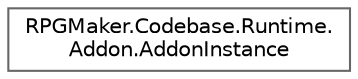 digraph "クラス階層図"
{
 // LATEX_PDF_SIZE
  bgcolor="transparent";
  edge [fontname=Helvetica,fontsize=10,labelfontname=Helvetica,labelfontsize=10];
  node [fontname=Helvetica,fontsize=10,shape=box,height=0.2,width=0.4];
  rankdir="LR";
  Node0 [id="Node000000",label="RPGMaker.Codebase.Runtime.\lAddon.AddonInstance",height=0.2,width=0.4,color="grey40", fillcolor="white", style="filled",URL="$de/dd7/class_r_p_g_maker_1_1_codebase_1_1_runtime_1_1_addon_1_1_addon_instance.html",tooltip="アドオン実体"];
}
